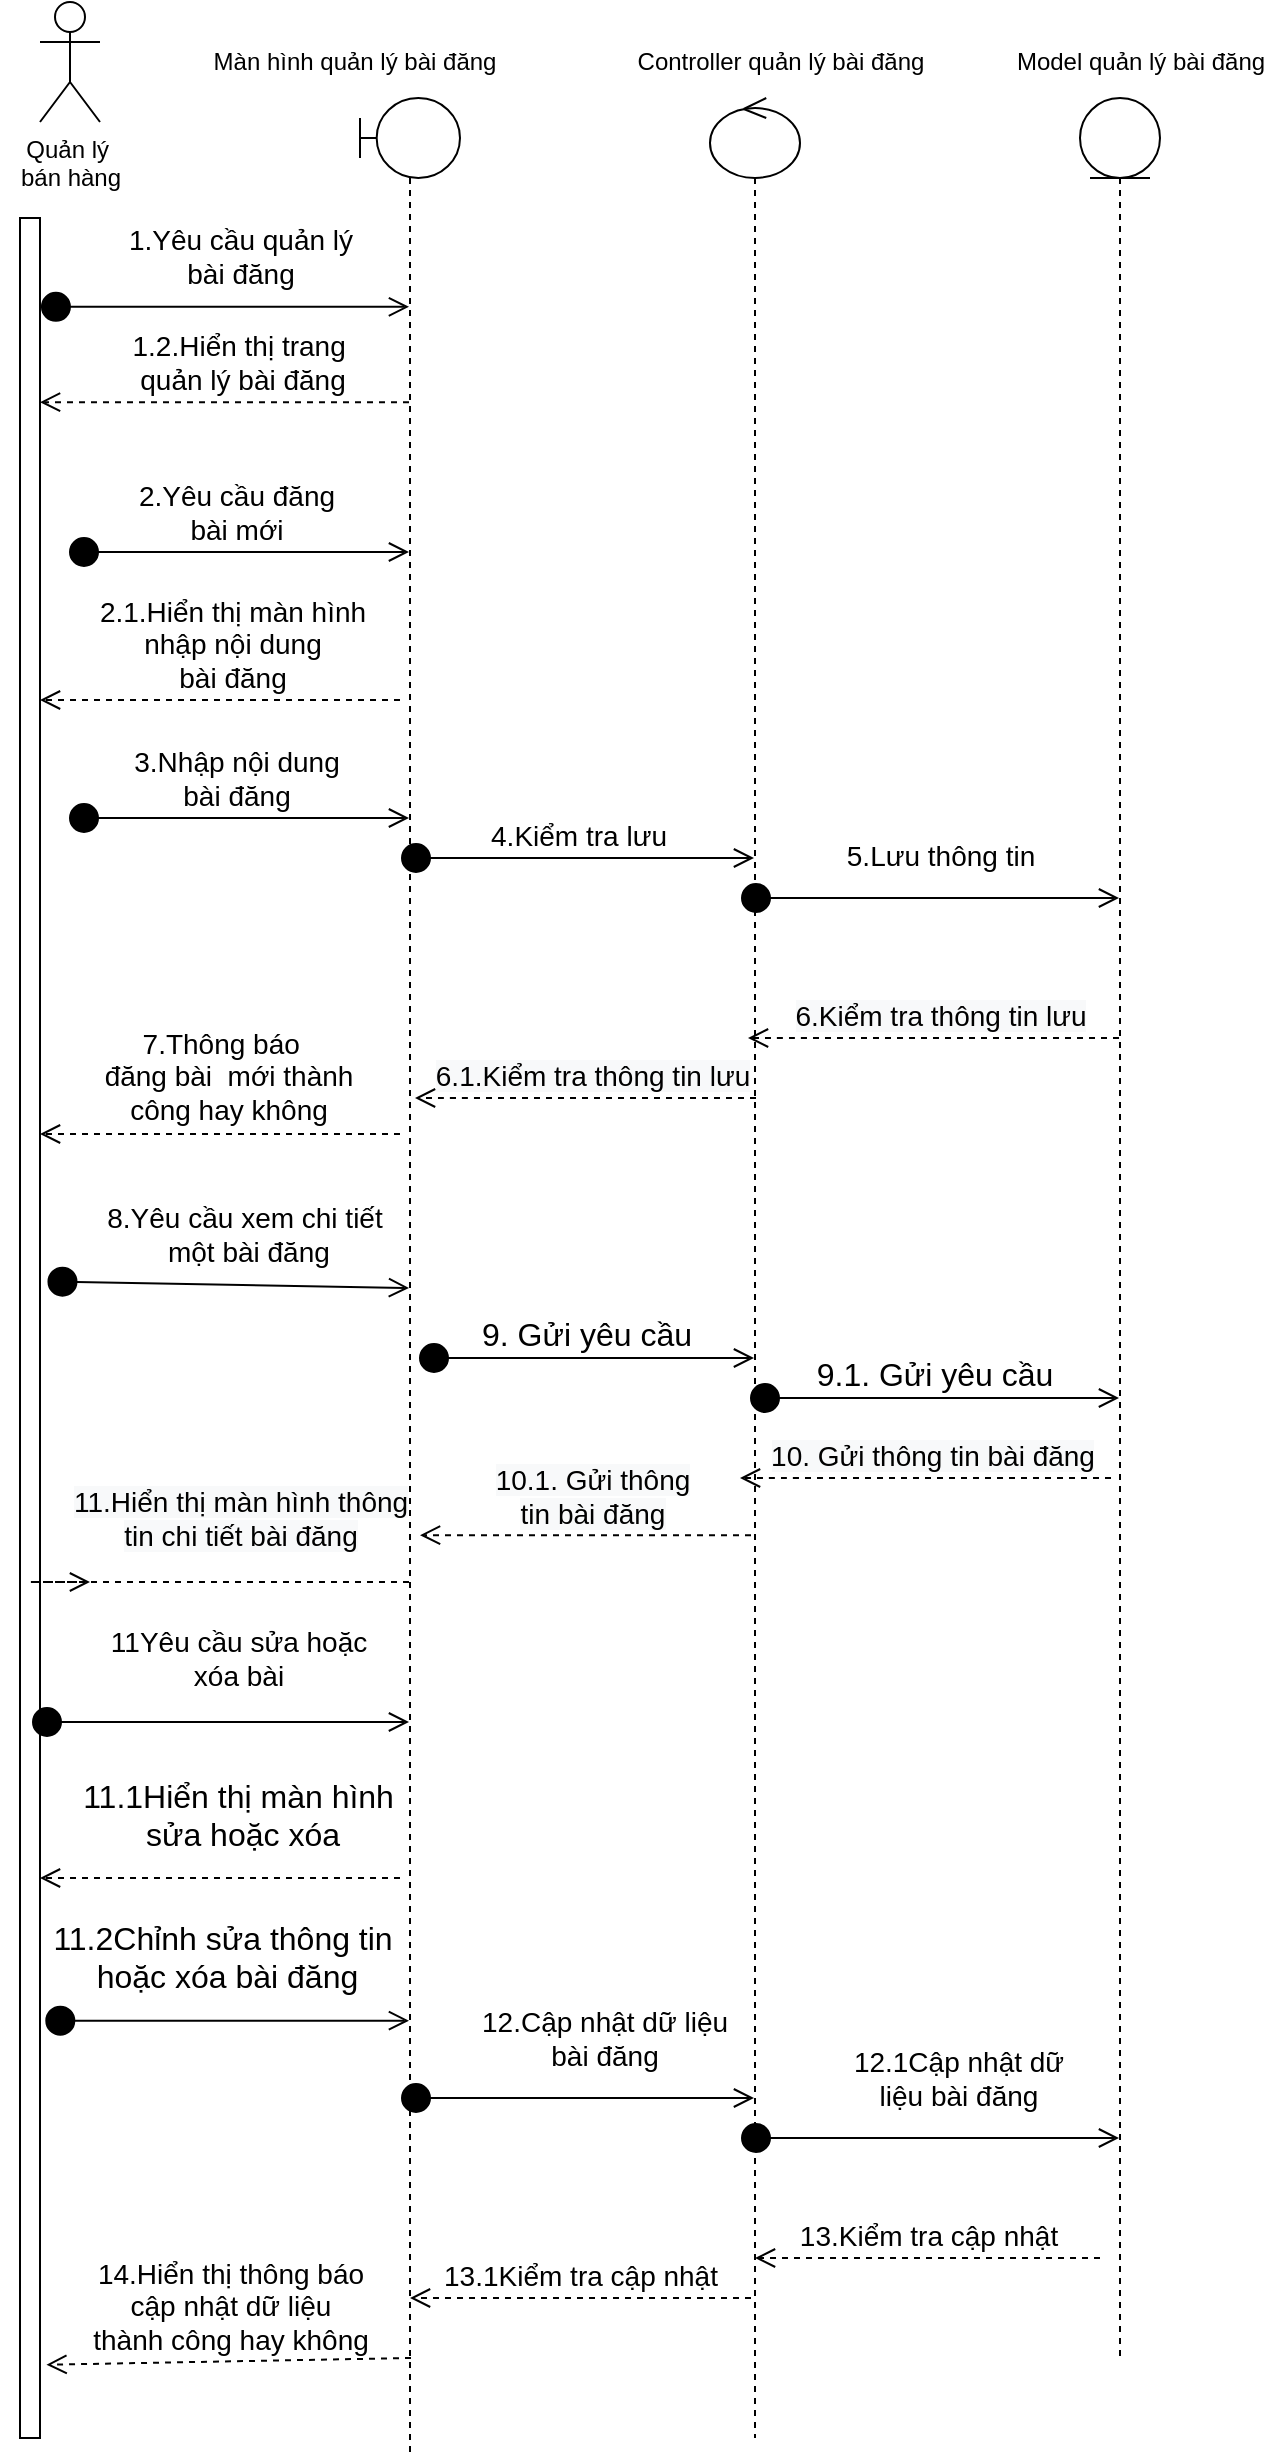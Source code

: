<mxfile version="13.10.4" type="github">
  <diagram id="Fnlm2DMjcHi9s2eUOgVF" name="Page-1">
    <mxGraphModel dx="1840" dy="1407" grid="1" gridSize="10" guides="1" tooltips="1" connect="1" arrows="1" fold="1" page="1" pageScale="1" pageWidth="850" pageHeight="1100" background="#ffffff" math="0" shadow="0">
      <root>
        <mxCell id="0" />
        <mxCell id="1" parent="0" />
        <mxCell id="_-ubU_-cTiMx6BFaM_Zj-2" value="Quản lý&amp;nbsp;&lt;br&gt;bán hàng" style="shape=umlActor;verticalLabelPosition=bottom;verticalAlign=top;html=1;" vertex="1" parent="1">
          <mxGeometry x="130" y="82" width="30" height="60" as="geometry" />
        </mxCell>
        <mxCell id="_-ubU_-cTiMx6BFaM_Zj-3" value="" style="shape=umlLifeline;participant=umlBoundary;perimeter=lifelinePerimeter;whiteSpace=wrap;html=1;container=1;collapsible=0;recursiveResize=0;verticalAlign=top;spacingTop=36;outlineConnect=0;" vertex="1" parent="1">
          <mxGeometry x="290" y="130" width="50" height="1180" as="geometry" />
        </mxCell>
        <mxCell id="_-ubU_-cTiMx6BFaM_Zj-4" value="" style="shape=umlLifeline;participant=umlEntity;perimeter=lifelinePerimeter;whiteSpace=wrap;html=1;container=1;collapsible=0;recursiveResize=0;verticalAlign=top;spacingTop=36;outlineConnect=0;" vertex="1" parent="1">
          <mxGeometry x="650" y="130" width="40" height="1130" as="geometry" />
        </mxCell>
        <mxCell id="_-ubU_-cTiMx6BFaM_Zj-5" value="" style="shape=umlLifeline;participant=umlControl;perimeter=lifelinePerimeter;whiteSpace=wrap;html=1;container=1;collapsible=0;recursiveResize=0;verticalAlign=top;spacingTop=36;outlineConnect=0;" vertex="1" parent="1">
          <mxGeometry x="465" y="130" width="45" height="1170" as="geometry" />
        </mxCell>
        <mxCell id="_-ubU_-cTiMx6BFaM_Zj-20" value="&lt;font style=&quot;font-size: 14px&quot;&gt;5.Lưu thông tin&lt;/font&gt;" style="html=1;verticalAlign=bottom;startArrow=circle;startFill=1;endArrow=open;startSize=6;endSize=8;" edge="1" parent="_-ubU_-cTiMx6BFaM_Zj-5" target="_-ubU_-cTiMx6BFaM_Zj-4">
          <mxGeometry x="0.055" y="10" width="80" relative="1" as="geometry">
            <mxPoint x="15" y="400" as="sourcePoint" />
            <mxPoint x="95" y="400" as="targetPoint" />
            <mxPoint as="offset" />
          </mxGeometry>
        </mxCell>
        <mxCell id="_-ubU_-cTiMx6BFaM_Zj-6" value="Màn hình quản lý bài đăng" style="text;html=1;align=center;verticalAlign=middle;resizable=0;points=[];autosize=1;" vertex="1" parent="1">
          <mxGeometry x="207" y="102" width="160" height="20" as="geometry" />
        </mxCell>
        <mxCell id="_-ubU_-cTiMx6BFaM_Zj-7" value="Controller quản lý bài đăng" style="text;html=1;align=center;verticalAlign=middle;resizable=0;points=[];autosize=1;" vertex="1" parent="1">
          <mxGeometry x="420" y="102" width="160" height="20" as="geometry" />
        </mxCell>
        <mxCell id="_-ubU_-cTiMx6BFaM_Zj-8" value="Model quản lý bài đăng" style="text;html=1;align=center;verticalAlign=middle;resizable=0;points=[];autosize=1;" vertex="1" parent="1">
          <mxGeometry x="610" y="102" width="140" height="20" as="geometry" />
        </mxCell>
        <mxCell id="_-ubU_-cTiMx6BFaM_Zj-9" value="" style="html=1;points=[];perimeter=orthogonalPerimeter;" vertex="1" parent="1">
          <mxGeometry x="120" y="190" width="10" height="1110" as="geometry" />
        </mxCell>
        <mxCell id="_-ubU_-cTiMx6BFaM_Zj-11" value="&lt;font style=&quot;font-size: 14px&quot;&gt;1.Yêu cầu quản lý &lt;br&gt;bài đăng&lt;/font&gt;" style="html=1;verticalAlign=bottom;startArrow=circle;startFill=1;endArrow=open;startSize=6;endSize=8;exitX=0.997;exitY=0.04;exitDx=0;exitDy=0;exitPerimeter=0;" edge="1" parent="1" source="_-ubU_-cTiMx6BFaM_Zj-9" target="_-ubU_-cTiMx6BFaM_Zj-3">
          <mxGeometry x="0.089" y="5" width="80" relative="1" as="geometry">
            <mxPoint x="130.0" y="215.33" as="sourcePoint" />
            <mxPoint x="293.49" y="215.33" as="targetPoint" />
            <mxPoint as="offset" />
          </mxGeometry>
        </mxCell>
        <mxCell id="_-ubU_-cTiMx6BFaM_Zj-12" value="&lt;font style=&quot;font-size: 14px&quot;&gt;1.2.Hiển thị trang&amp;nbsp;&lt;br&gt;quản lý bài đăng&lt;br&gt;&lt;/font&gt;" style="html=1;verticalAlign=bottom;endArrow=open;dashed=1;endSize=8;" edge="1" parent="1" target="_-ubU_-cTiMx6BFaM_Zj-9">
          <mxGeometry x="-0.089" relative="1" as="geometry">
            <mxPoint x="314.5" y="282.11" as="sourcePoint" />
            <mxPoint x="151.01" y="282.11" as="targetPoint" />
            <mxPoint as="offset" />
          </mxGeometry>
        </mxCell>
        <mxCell id="_-ubU_-cTiMx6BFaM_Zj-14" value="&lt;font style=&quot;font-size: 14px&quot;&gt;2.Yêu cầu đăng &lt;br&gt;bài&amp;nbsp;mới&lt;br&gt;&lt;/font&gt;" style="html=1;verticalAlign=bottom;startArrow=circle;startFill=1;endArrow=open;startSize=6;endSize=8;" edge="1" parent="1">
          <mxGeometry width="80" relative="1" as="geometry">
            <mxPoint x="160" y="357" as="sourcePoint" />
            <mxPoint x="314.5" y="357.0" as="targetPoint" />
            <Array as="points">
              <mxPoint x="150" y="357" />
            </Array>
          </mxGeometry>
        </mxCell>
        <mxCell id="_-ubU_-cTiMx6BFaM_Zj-16" value="&lt;font style=&quot;font-size: 14px&quot;&gt;2.1.Hiển thị màn hình &lt;br&gt;nhập nội dung &lt;br&gt;bài đăng&lt;/font&gt;" style="html=1;verticalAlign=bottom;endArrow=open;dashed=1;endSize=8;" edge="1" parent="1" target="_-ubU_-cTiMx6BFaM_Zj-9">
          <mxGeometry x="-0.059" relative="1" as="geometry">
            <mxPoint x="310" y="431" as="sourcePoint" />
            <mxPoint x="162" y="431" as="targetPoint" />
            <Array as="points">
              <mxPoint x="240" y="431" />
            </Array>
            <mxPoint as="offset" />
          </mxGeometry>
        </mxCell>
        <mxCell id="_-ubU_-cTiMx6BFaM_Zj-17" value="&lt;font style=&quot;font-size: 14px&quot;&gt;3.Nhập nội dung &lt;br&gt;bài đăng&lt;/font&gt;" style="html=1;verticalAlign=bottom;startArrow=circle;startFill=1;endArrow=open;startSize=6;endSize=8;" edge="1" parent="1" target="_-ubU_-cTiMx6BFaM_Zj-3">
          <mxGeometry width="80" relative="1" as="geometry">
            <mxPoint x="160" y="490" as="sourcePoint" />
            <mxPoint x="240" y="490" as="targetPoint" />
            <Array as="points">
              <mxPoint x="150" y="490" />
            </Array>
          </mxGeometry>
        </mxCell>
        <mxCell id="_-ubU_-cTiMx6BFaM_Zj-18" value="&lt;font style=&quot;font-size: 14px&quot;&gt;4.Kiểm tra lưu&lt;/font&gt;" style="html=1;verticalAlign=bottom;startArrow=circle;startFill=1;endArrow=open;startSize=6;endSize=8;" edge="1" parent="1" target="_-ubU_-cTiMx6BFaM_Zj-5">
          <mxGeometry width="80" relative="1" as="geometry">
            <mxPoint x="310" y="510" as="sourcePoint" />
            <mxPoint x="390" y="510" as="targetPoint" />
          </mxGeometry>
        </mxCell>
        <mxCell id="_-ubU_-cTiMx6BFaM_Zj-21" value="&lt;span style=&quot;font-size: 14px ; background-color: rgb(248 , 249 , 250)&quot;&gt;6.Kiểm tra thông tin lưu&lt;/span&gt;" style="html=1;verticalAlign=bottom;endArrow=open;dashed=1;endSize=8;" edge="1" parent="1" source="_-ubU_-cTiMx6BFaM_Zj-4">
          <mxGeometry x="-0.035" relative="1" as="geometry">
            <mxPoint x="643.5" y="600.0" as="sourcePoint" />
            <mxPoint x="484" y="600" as="targetPoint" />
            <Array as="points">
              <mxPoint x="504" y="600" />
            </Array>
            <mxPoint as="offset" />
          </mxGeometry>
        </mxCell>
        <mxCell id="_-ubU_-cTiMx6BFaM_Zj-23" value="&lt;span style=&quot;font-size: 14px ; background-color: rgb(248 , 249 , 250)&quot;&gt;6.1.Kiểm tra thông tin lưu&lt;/span&gt;" style="html=1;verticalAlign=bottom;endArrow=open;dashed=1;endSize=8;" edge="1" parent="1">
          <mxGeometry x="-0.035" relative="1" as="geometry">
            <mxPoint x="488" y="630" as="sourcePoint" />
            <mxPoint x="317.5" y="630.0" as="targetPoint" />
            <Array as="points">
              <mxPoint x="413.5" y="630" />
              <mxPoint x="337.5" y="630" />
            </Array>
            <mxPoint as="offset" />
          </mxGeometry>
        </mxCell>
        <mxCell id="_-ubU_-cTiMx6BFaM_Zj-25" value="&lt;font style=&quot;font-size: 14px&quot;&gt;7.Thông báo&amp;nbsp;&amp;nbsp;&lt;br&gt;đăng bài&amp;nbsp; mới thành &lt;br&gt;công hay không&lt;br&gt;&lt;/font&gt;" style="html=1;verticalAlign=bottom;endArrow=open;dashed=1;endSize=8;" edge="1" parent="1" target="_-ubU_-cTiMx6BFaM_Zj-9">
          <mxGeometry x="-0.043" y="-1" relative="1" as="geometry">
            <mxPoint x="310" y="648" as="sourcePoint" />
            <mxPoint x="152.86" y="695" as="targetPoint" />
            <mxPoint as="offset" />
          </mxGeometry>
        </mxCell>
        <mxCell id="_-ubU_-cTiMx6BFaM_Zj-26" value="&lt;font style=&quot;font-size: 14px&quot;&gt;8.Yêu cầu xem chi tiết&lt;br&gt;&amp;nbsp;một bài đăng&lt;/font&gt;" style="html=1;verticalAlign=bottom;startArrow=circle;startFill=1;endArrow=open;startSize=6;endSize=8;exitX=1.324;exitY=0.479;exitDx=0;exitDy=0;exitPerimeter=0;" edge="1" parent="1" source="_-ubU_-cTiMx6BFaM_Zj-9">
          <mxGeometry x="0.094" y="5" width="80" relative="1" as="geometry">
            <mxPoint x="150" y="725" as="sourcePoint" />
            <mxPoint x="314.5" y="725" as="targetPoint" />
            <mxPoint as="offset" />
          </mxGeometry>
        </mxCell>
        <mxCell id="_-ubU_-cTiMx6BFaM_Zj-30" value="&lt;font size=&quot;3&quot;&gt;9. Gửi yêu cầu&lt;/font&gt;" style="html=1;verticalAlign=bottom;startArrow=circle;startFill=1;endArrow=open;startSize=6;endSize=8;" edge="1" parent="1" target="_-ubU_-cTiMx6BFaM_Zj-5">
          <mxGeometry width="80" relative="1" as="geometry">
            <mxPoint x="319" y="760" as="sourcePoint" />
            <mxPoint x="453.5" y="760" as="targetPoint" />
            <Array as="points">
              <mxPoint x="389" y="760" />
            </Array>
          </mxGeometry>
        </mxCell>
        <mxCell id="_-ubU_-cTiMx6BFaM_Zj-31" value="&lt;font size=&quot;3&quot;&gt;9.1. Gửi yêu cầu&lt;/font&gt;" style="html=1;verticalAlign=bottom;startArrow=circle;startFill=1;endArrow=open;startSize=6;endSize=8;" edge="1" parent="1" target="_-ubU_-cTiMx6BFaM_Zj-4">
          <mxGeometry width="80" relative="1" as="geometry">
            <mxPoint x="484.5" y="780" as="sourcePoint" />
            <mxPoint x="650.0" y="780" as="targetPoint" />
            <Array as="points">
              <mxPoint x="554.5" y="780" />
            </Array>
          </mxGeometry>
        </mxCell>
        <mxCell id="_-ubU_-cTiMx6BFaM_Zj-32" value="&lt;span style=&quot;font-size: 14px ; background-color: rgb(248 , 249 , 250)&quot;&gt;10. Gửi thông tin bài đăng&lt;/span&gt;" style="html=1;verticalAlign=bottom;endArrow=open;dashed=1;endSize=8;" edge="1" parent="1">
          <mxGeometry x="-0.035" relative="1" as="geometry">
            <mxPoint x="665.5" y="820" as="sourcePoint" />
            <mxPoint x="480" y="820" as="targetPoint" />
            <Array as="points">
              <mxPoint x="500" y="820" />
            </Array>
            <mxPoint as="offset" />
          </mxGeometry>
        </mxCell>
        <mxCell id="_-ubU_-cTiMx6BFaM_Zj-33" value="&lt;span style=&quot;font-size: 14px ; background-color: rgb(248 , 249 , 250)&quot;&gt;10.1. Gửi thông &lt;br&gt;tin bài đăng&lt;/span&gt;" style="html=1;verticalAlign=bottom;endArrow=open;dashed=1;endSize=8;" edge="1" parent="1">
          <mxGeometry x="-0.035" relative="1" as="geometry">
            <mxPoint x="485.5" y="848.57" as="sourcePoint" />
            <mxPoint x="320" y="849" as="targetPoint" />
            <Array as="points">
              <mxPoint x="320" y="848.57" />
            </Array>
            <mxPoint as="offset" />
          </mxGeometry>
        </mxCell>
        <mxCell id="_-ubU_-cTiMx6BFaM_Zj-34" value="&lt;span style=&quot;font-size: 14px ; background-color: rgb(248 , 249 , 250)&quot;&gt;11.Hiển thị màn hình thông &lt;br&gt;tin chi tiết bài đăng&lt;/span&gt;" style="html=1;verticalAlign=bottom;endArrow=open;dashed=1;endSize=8;" edge="1" parent="1">
          <mxGeometry x="-0.264" y="-12" relative="1" as="geometry">
            <mxPoint x="314.5" y="872" as="sourcePoint" />
            <mxPoint x="155" y="872" as="targetPoint" />
            <Array as="points">
              <mxPoint x="235" y="872" />
              <mxPoint x="120" y="872" />
            </Array>
            <mxPoint as="offset" />
          </mxGeometry>
        </mxCell>
        <mxCell id="_-ubU_-cTiMx6BFaM_Zj-35" value="&lt;font style=&quot;font-size: 14px&quot;&gt;11Yêu cầu sửa hoặc &lt;br&gt;xóa bài&lt;/font&gt;" style="html=1;verticalAlign=bottom;startArrow=circle;startFill=1;endArrow=open;startSize=6;endSize=8;" edge="1" parent="1" target="_-ubU_-cTiMx6BFaM_Zj-3">
          <mxGeometry x="0.094" y="12" width="80" relative="1" as="geometry">
            <mxPoint x="125.5" y="942" as="sourcePoint" />
            <mxPoint x="290.0" y="942" as="targetPoint" />
            <mxPoint as="offset" />
          </mxGeometry>
        </mxCell>
        <mxCell id="_-ubU_-cTiMx6BFaM_Zj-36" value="&lt;font size=&quot;3&quot;&gt;11.1Hiển thị màn hình&amp;nbsp;&lt;br&gt;sửa hoặc xóa&lt;br&gt;&lt;/font&gt;" style="html=1;verticalAlign=bottom;endArrow=open;dashed=1;endSize=8;" edge="1" parent="1" target="_-ubU_-cTiMx6BFaM_Zj-9">
          <mxGeometry x="-0.125" y="-10" relative="1" as="geometry">
            <mxPoint x="310" y="1020" as="sourcePoint" />
            <mxPoint x="230" y="1020" as="targetPoint" />
            <mxPoint as="offset" />
          </mxGeometry>
        </mxCell>
        <mxCell id="_-ubU_-cTiMx6BFaM_Zj-37" value="&lt;font size=&quot;3&quot;&gt;11.2Chỉnh sửa thông tin&lt;br&gt;&amp;nbsp;hoặc xóa bài đăng&lt;br&gt;&lt;/font&gt;" style="html=1;verticalAlign=bottom;startArrow=circle;startFill=1;endArrow=open;startSize=6;endSize=8;exitX=1.215;exitY=0.812;exitDx=0;exitDy=0;exitPerimeter=0;" edge="1" parent="1" source="_-ubU_-cTiMx6BFaM_Zj-9" target="_-ubU_-cTiMx6BFaM_Zj-3">
          <mxGeometry x="-0.027" y="10" width="80" relative="1" as="geometry">
            <mxPoint x="150" y="1090" as="sourcePoint" />
            <mxPoint x="250" y="1090" as="targetPoint" />
            <mxPoint as="offset" />
          </mxGeometry>
        </mxCell>
        <mxCell id="_-ubU_-cTiMx6BFaM_Zj-38" value="&lt;font style=&quot;font-size: 14px&quot;&gt;12.Cập nhật dữ liệu &lt;br&gt;bài đăng&lt;/font&gt;" style="html=1;verticalAlign=bottom;startArrow=circle;startFill=1;endArrow=open;startSize=6;endSize=8;" edge="1" parent="1" target="_-ubU_-cTiMx6BFaM_Zj-5">
          <mxGeometry x="0.146" y="10" width="80" relative="1" as="geometry">
            <mxPoint x="310" y="1130" as="sourcePoint" />
            <mxPoint x="390" y="1130" as="targetPoint" />
            <mxPoint as="offset" />
          </mxGeometry>
        </mxCell>
        <mxCell id="_-ubU_-cTiMx6BFaM_Zj-39" value="&lt;font style=&quot;font-size: 14px&quot;&gt;12.1Cập nhật dữ &lt;br&gt;liệu bài đăng&lt;/font&gt;" style="html=1;verticalAlign=bottom;startArrow=circle;startFill=1;endArrow=open;startSize=6;endSize=8;" edge="1" parent="1" target="_-ubU_-cTiMx6BFaM_Zj-4">
          <mxGeometry x="0.146" y="10" width="80" relative="1" as="geometry">
            <mxPoint x="480" y="1150" as="sourcePoint" />
            <mxPoint x="654.5" y="1150" as="targetPoint" />
            <mxPoint as="offset" />
          </mxGeometry>
        </mxCell>
        <mxCell id="_-ubU_-cTiMx6BFaM_Zj-40" value="&lt;font style=&quot;font-size: 14px&quot;&gt;13.Kiểm tra cập nhật&lt;/font&gt;" style="html=1;verticalAlign=bottom;endArrow=open;dashed=1;endSize=8;" edge="1" parent="1" target="_-ubU_-cTiMx6BFaM_Zj-5">
          <mxGeometry relative="1" as="geometry">
            <mxPoint x="660" y="1210" as="sourcePoint" />
            <mxPoint x="540" y="1210" as="targetPoint" />
          </mxGeometry>
        </mxCell>
        <mxCell id="_-ubU_-cTiMx6BFaM_Zj-41" value="&lt;font style=&quot;font-size: 14px&quot;&gt;13.1Kiểm tra cập nhật&lt;/font&gt;" style="html=1;verticalAlign=bottom;endArrow=open;dashed=1;endSize=8;" edge="1" parent="1" target="_-ubU_-cTiMx6BFaM_Zj-3">
          <mxGeometry relative="1" as="geometry">
            <mxPoint x="485.5" y="1230" as="sourcePoint" />
            <mxPoint x="320" y="1230" as="targetPoint" />
          </mxGeometry>
        </mxCell>
        <mxCell id="_-ubU_-cTiMx6BFaM_Zj-42" value="&lt;font style=&quot;font-size: 14px&quot;&gt;14.Hiển thị thông báo &lt;br&gt;cập nhật dữ liệu &lt;br&gt;thành công hay không&lt;/font&gt;" style="html=1;verticalAlign=bottom;endArrow=open;dashed=1;endSize=8;entryX=1.324;entryY=0.967;entryDx=0;entryDy=0;entryPerimeter=0;" edge="1" parent="1" target="_-ubU_-cTiMx6BFaM_Zj-9">
          <mxGeometry relative="1" as="geometry">
            <mxPoint x="315.5" y="1260" as="sourcePoint" />
            <mxPoint x="150" y="1260" as="targetPoint" />
          </mxGeometry>
        </mxCell>
      </root>
    </mxGraphModel>
  </diagram>
</mxfile>
